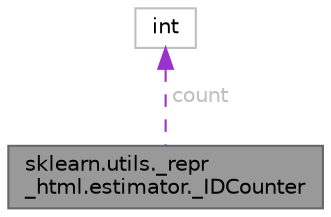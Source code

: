 digraph "sklearn.utils._repr_html.estimator._IDCounter"
{
 // LATEX_PDF_SIZE
  bgcolor="transparent";
  edge [fontname=Helvetica,fontsize=10,labelfontname=Helvetica,labelfontsize=10];
  node [fontname=Helvetica,fontsize=10,shape=box,height=0.2,width=0.4];
  Node1 [id="Node000001",label="sklearn.utils._repr\l_html.estimator._IDCounter",height=0.2,width=0.4,color="gray40", fillcolor="grey60", style="filled", fontcolor="black",tooltip=" "];
  Node2 -> Node1 [id="edge2_Node000001_Node000002",dir="back",color="darkorchid3",style="dashed",tooltip=" ",label=" count",fontcolor="grey" ];
  Node2 [id="Node000002",label="int",height=0.2,width=0.4,color="grey75", fillcolor="white", style="filled",tooltip=" "];
}

